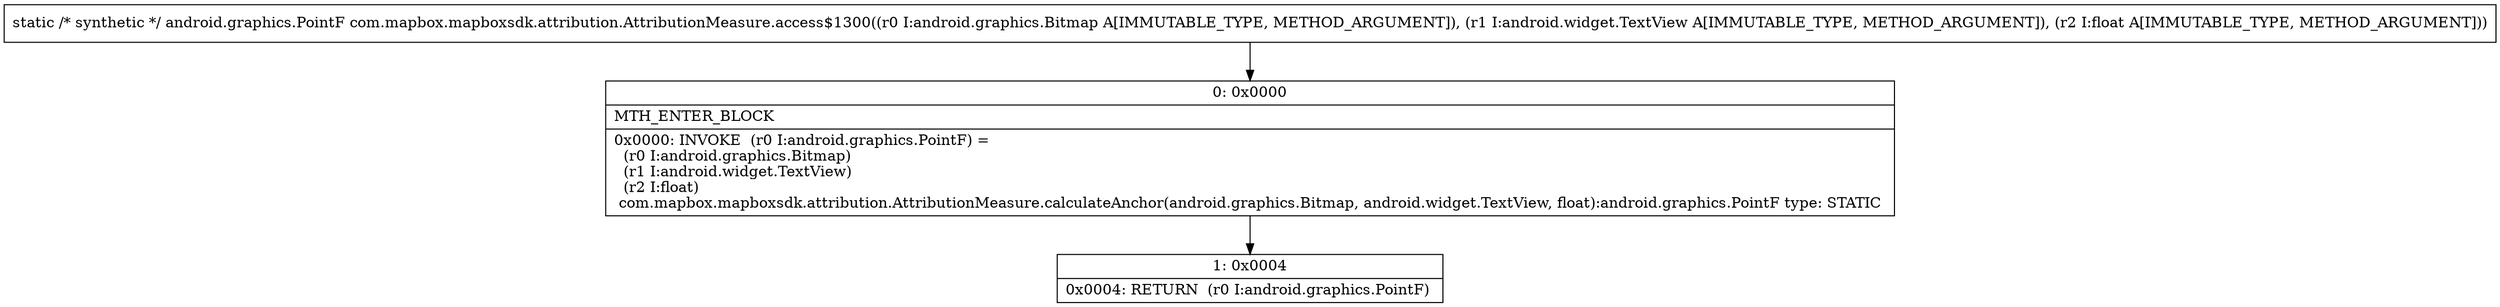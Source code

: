 digraph "CFG forcom.mapbox.mapboxsdk.attribution.AttributionMeasure.access$1300(Landroid\/graphics\/Bitmap;Landroid\/widget\/TextView;F)Landroid\/graphics\/PointF;" {
Node_0 [shape=record,label="{0\:\ 0x0000|MTH_ENTER_BLOCK\l|0x0000: INVOKE  (r0 I:android.graphics.PointF) = \l  (r0 I:android.graphics.Bitmap)\l  (r1 I:android.widget.TextView)\l  (r2 I:float)\l com.mapbox.mapboxsdk.attribution.AttributionMeasure.calculateAnchor(android.graphics.Bitmap, android.widget.TextView, float):android.graphics.PointF type: STATIC \l}"];
Node_1 [shape=record,label="{1\:\ 0x0004|0x0004: RETURN  (r0 I:android.graphics.PointF) \l}"];
MethodNode[shape=record,label="{static \/* synthetic *\/ android.graphics.PointF com.mapbox.mapboxsdk.attribution.AttributionMeasure.access$1300((r0 I:android.graphics.Bitmap A[IMMUTABLE_TYPE, METHOD_ARGUMENT]), (r1 I:android.widget.TextView A[IMMUTABLE_TYPE, METHOD_ARGUMENT]), (r2 I:float A[IMMUTABLE_TYPE, METHOD_ARGUMENT])) }"];
MethodNode -> Node_0;
Node_0 -> Node_1;
}

